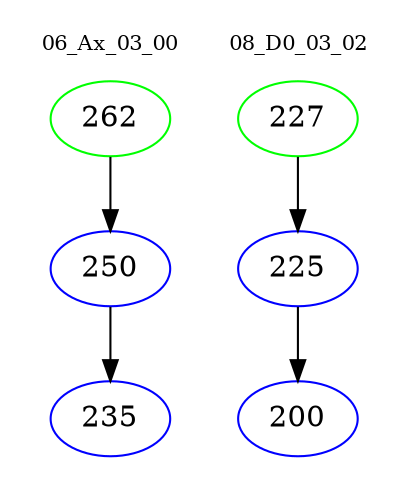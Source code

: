 digraph{
subgraph cluster_0 {
color = white
label = "06_Ax_03_00";
fontsize=10;
T0_262 [label="262", color="green"]
T0_262 -> T0_250 [color="black"]
T0_250 [label="250", color="blue"]
T0_250 -> T0_235 [color="black"]
T0_235 [label="235", color="blue"]
}
subgraph cluster_1 {
color = white
label = "08_D0_03_02";
fontsize=10;
T1_227 [label="227", color="green"]
T1_227 -> T1_225 [color="black"]
T1_225 [label="225", color="blue"]
T1_225 -> T1_200 [color="black"]
T1_200 [label="200", color="blue"]
}
}
